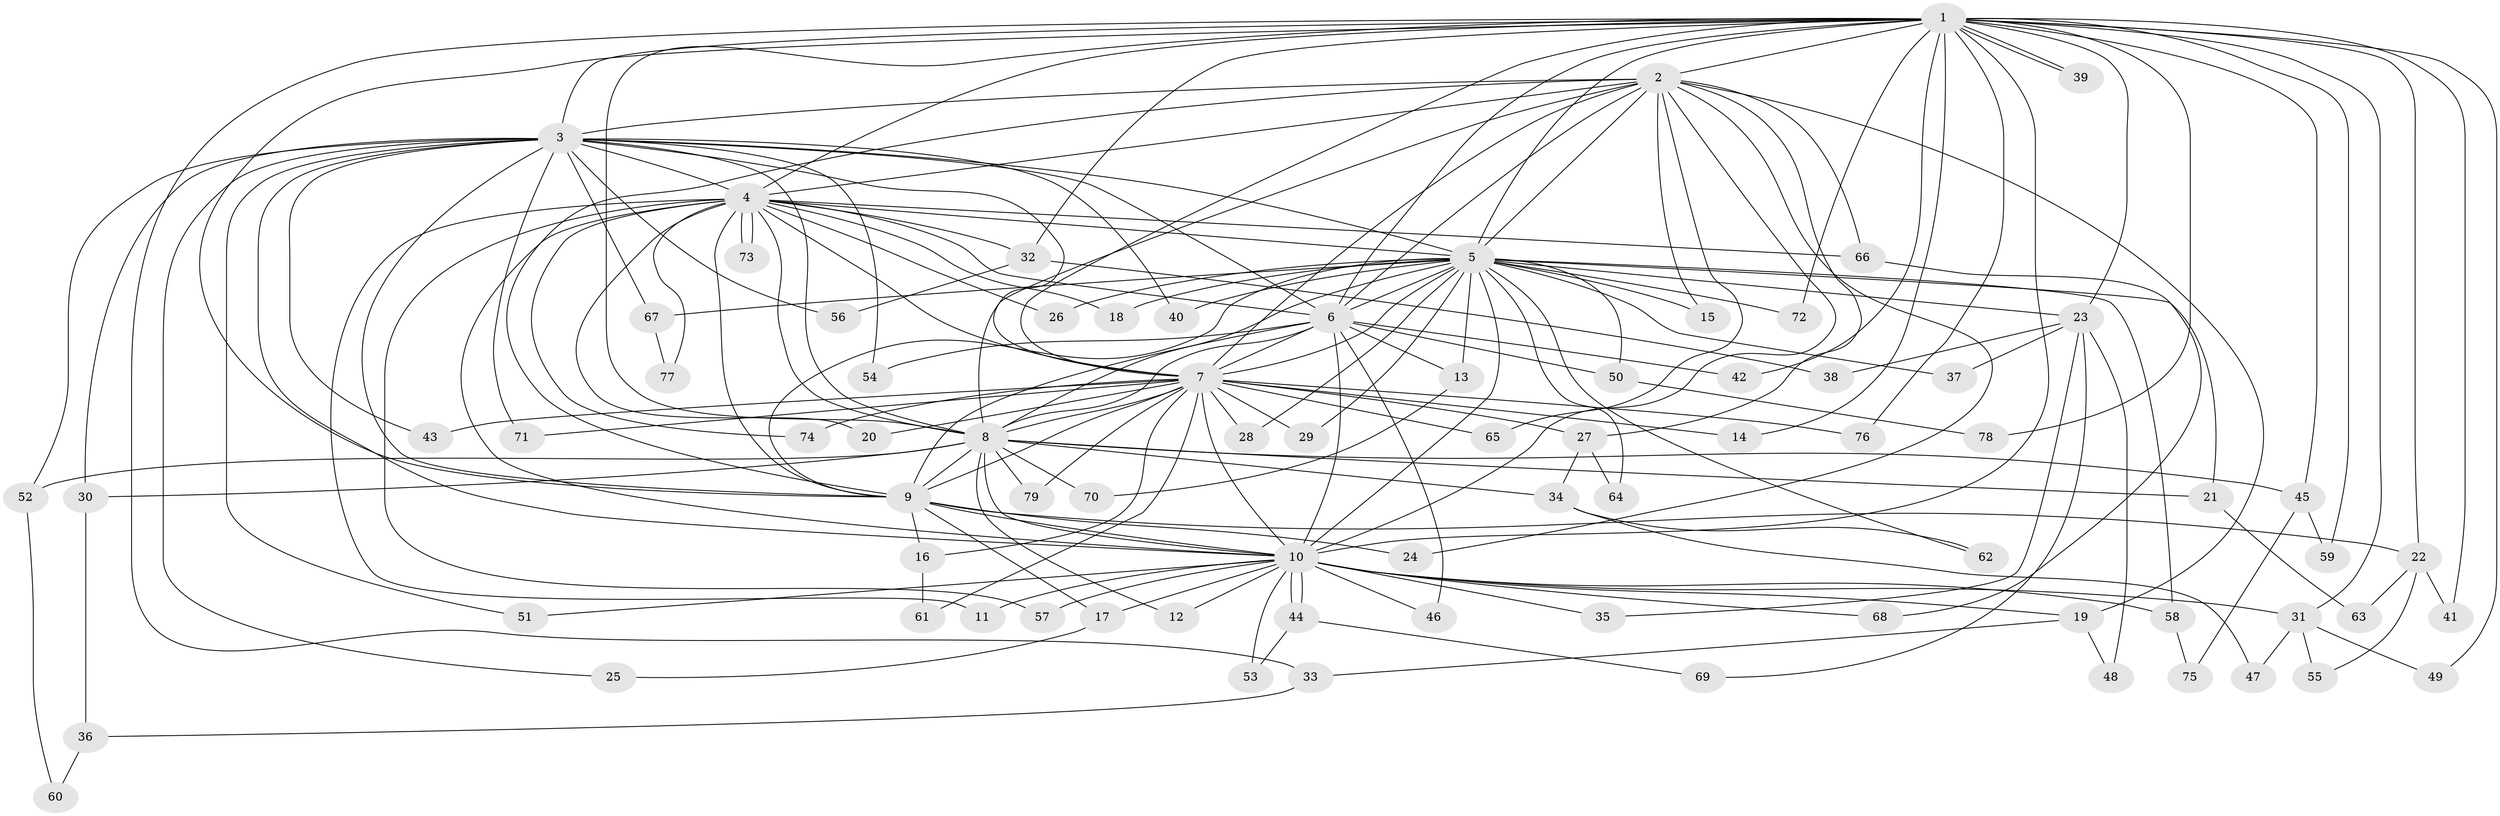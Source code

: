 // Generated by graph-tools (version 1.1) at 2025/25/03/09/25 03:25:53]
// undirected, 79 vertices, 183 edges
graph export_dot {
graph [start="1"]
  node [color=gray90,style=filled];
  1;
  2;
  3;
  4;
  5;
  6;
  7;
  8;
  9;
  10;
  11;
  12;
  13;
  14;
  15;
  16;
  17;
  18;
  19;
  20;
  21;
  22;
  23;
  24;
  25;
  26;
  27;
  28;
  29;
  30;
  31;
  32;
  33;
  34;
  35;
  36;
  37;
  38;
  39;
  40;
  41;
  42;
  43;
  44;
  45;
  46;
  47;
  48;
  49;
  50;
  51;
  52;
  53;
  54;
  55;
  56;
  57;
  58;
  59;
  60;
  61;
  62;
  63;
  64;
  65;
  66;
  67;
  68;
  69;
  70;
  71;
  72;
  73;
  74;
  75;
  76;
  77;
  78;
  79;
  1 -- 2;
  1 -- 3;
  1 -- 4;
  1 -- 5;
  1 -- 6;
  1 -- 7;
  1 -- 8;
  1 -- 9;
  1 -- 10;
  1 -- 14;
  1 -- 22;
  1 -- 23;
  1 -- 31;
  1 -- 32;
  1 -- 33;
  1 -- 39;
  1 -- 39;
  1 -- 41;
  1 -- 42;
  1 -- 45;
  1 -- 49;
  1 -- 59;
  1 -- 72;
  1 -- 76;
  1 -- 78;
  2 -- 3;
  2 -- 4;
  2 -- 5;
  2 -- 6;
  2 -- 7;
  2 -- 8;
  2 -- 9;
  2 -- 10;
  2 -- 15;
  2 -- 19;
  2 -- 24;
  2 -- 27;
  2 -- 65;
  2 -- 66;
  3 -- 4;
  3 -- 5;
  3 -- 6;
  3 -- 7;
  3 -- 8;
  3 -- 9;
  3 -- 10;
  3 -- 25;
  3 -- 30;
  3 -- 40;
  3 -- 43;
  3 -- 51;
  3 -- 52;
  3 -- 54;
  3 -- 56;
  3 -- 67;
  3 -- 71;
  4 -- 5;
  4 -- 6;
  4 -- 7;
  4 -- 8;
  4 -- 9;
  4 -- 10;
  4 -- 11;
  4 -- 18;
  4 -- 20;
  4 -- 26;
  4 -- 32;
  4 -- 57;
  4 -- 66;
  4 -- 73;
  4 -- 73;
  4 -- 74;
  4 -- 77;
  5 -- 6;
  5 -- 7;
  5 -- 8;
  5 -- 9;
  5 -- 10;
  5 -- 13;
  5 -- 15;
  5 -- 18;
  5 -- 21;
  5 -- 23;
  5 -- 26;
  5 -- 28;
  5 -- 29;
  5 -- 37;
  5 -- 40;
  5 -- 50;
  5 -- 58;
  5 -- 62;
  5 -- 64;
  5 -- 67;
  5 -- 72;
  6 -- 7;
  6 -- 8;
  6 -- 9;
  6 -- 10;
  6 -- 13;
  6 -- 42;
  6 -- 46;
  6 -- 50;
  6 -- 54;
  7 -- 8;
  7 -- 9;
  7 -- 10;
  7 -- 14;
  7 -- 16;
  7 -- 20;
  7 -- 27;
  7 -- 28;
  7 -- 29;
  7 -- 43;
  7 -- 61;
  7 -- 65;
  7 -- 71;
  7 -- 74;
  7 -- 76;
  7 -- 79;
  8 -- 9;
  8 -- 10;
  8 -- 12;
  8 -- 21;
  8 -- 30;
  8 -- 34;
  8 -- 45;
  8 -- 52;
  8 -- 70;
  8 -- 79;
  9 -- 10;
  9 -- 16;
  9 -- 17;
  9 -- 22;
  9 -- 24;
  10 -- 11;
  10 -- 12;
  10 -- 17;
  10 -- 19;
  10 -- 31;
  10 -- 35;
  10 -- 44;
  10 -- 44;
  10 -- 46;
  10 -- 51;
  10 -- 53;
  10 -- 57;
  10 -- 58;
  10 -- 68;
  13 -- 70;
  16 -- 61;
  17 -- 25;
  19 -- 33;
  19 -- 48;
  21 -- 63;
  22 -- 41;
  22 -- 55;
  22 -- 63;
  23 -- 35;
  23 -- 37;
  23 -- 38;
  23 -- 48;
  23 -- 69;
  27 -- 34;
  27 -- 64;
  30 -- 36;
  31 -- 47;
  31 -- 49;
  31 -- 55;
  32 -- 38;
  32 -- 56;
  33 -- 36;
  34 -- 47;
  34 -- 62;
  36 -- 60;
  44 -- 53;
  44 -- 69;
  45 -- 59;
  45 -- 75;
  50 -- 78;
  52 -- 60;
  58 -- 75;
  66 -- 68;
  67 -- 77;
}
